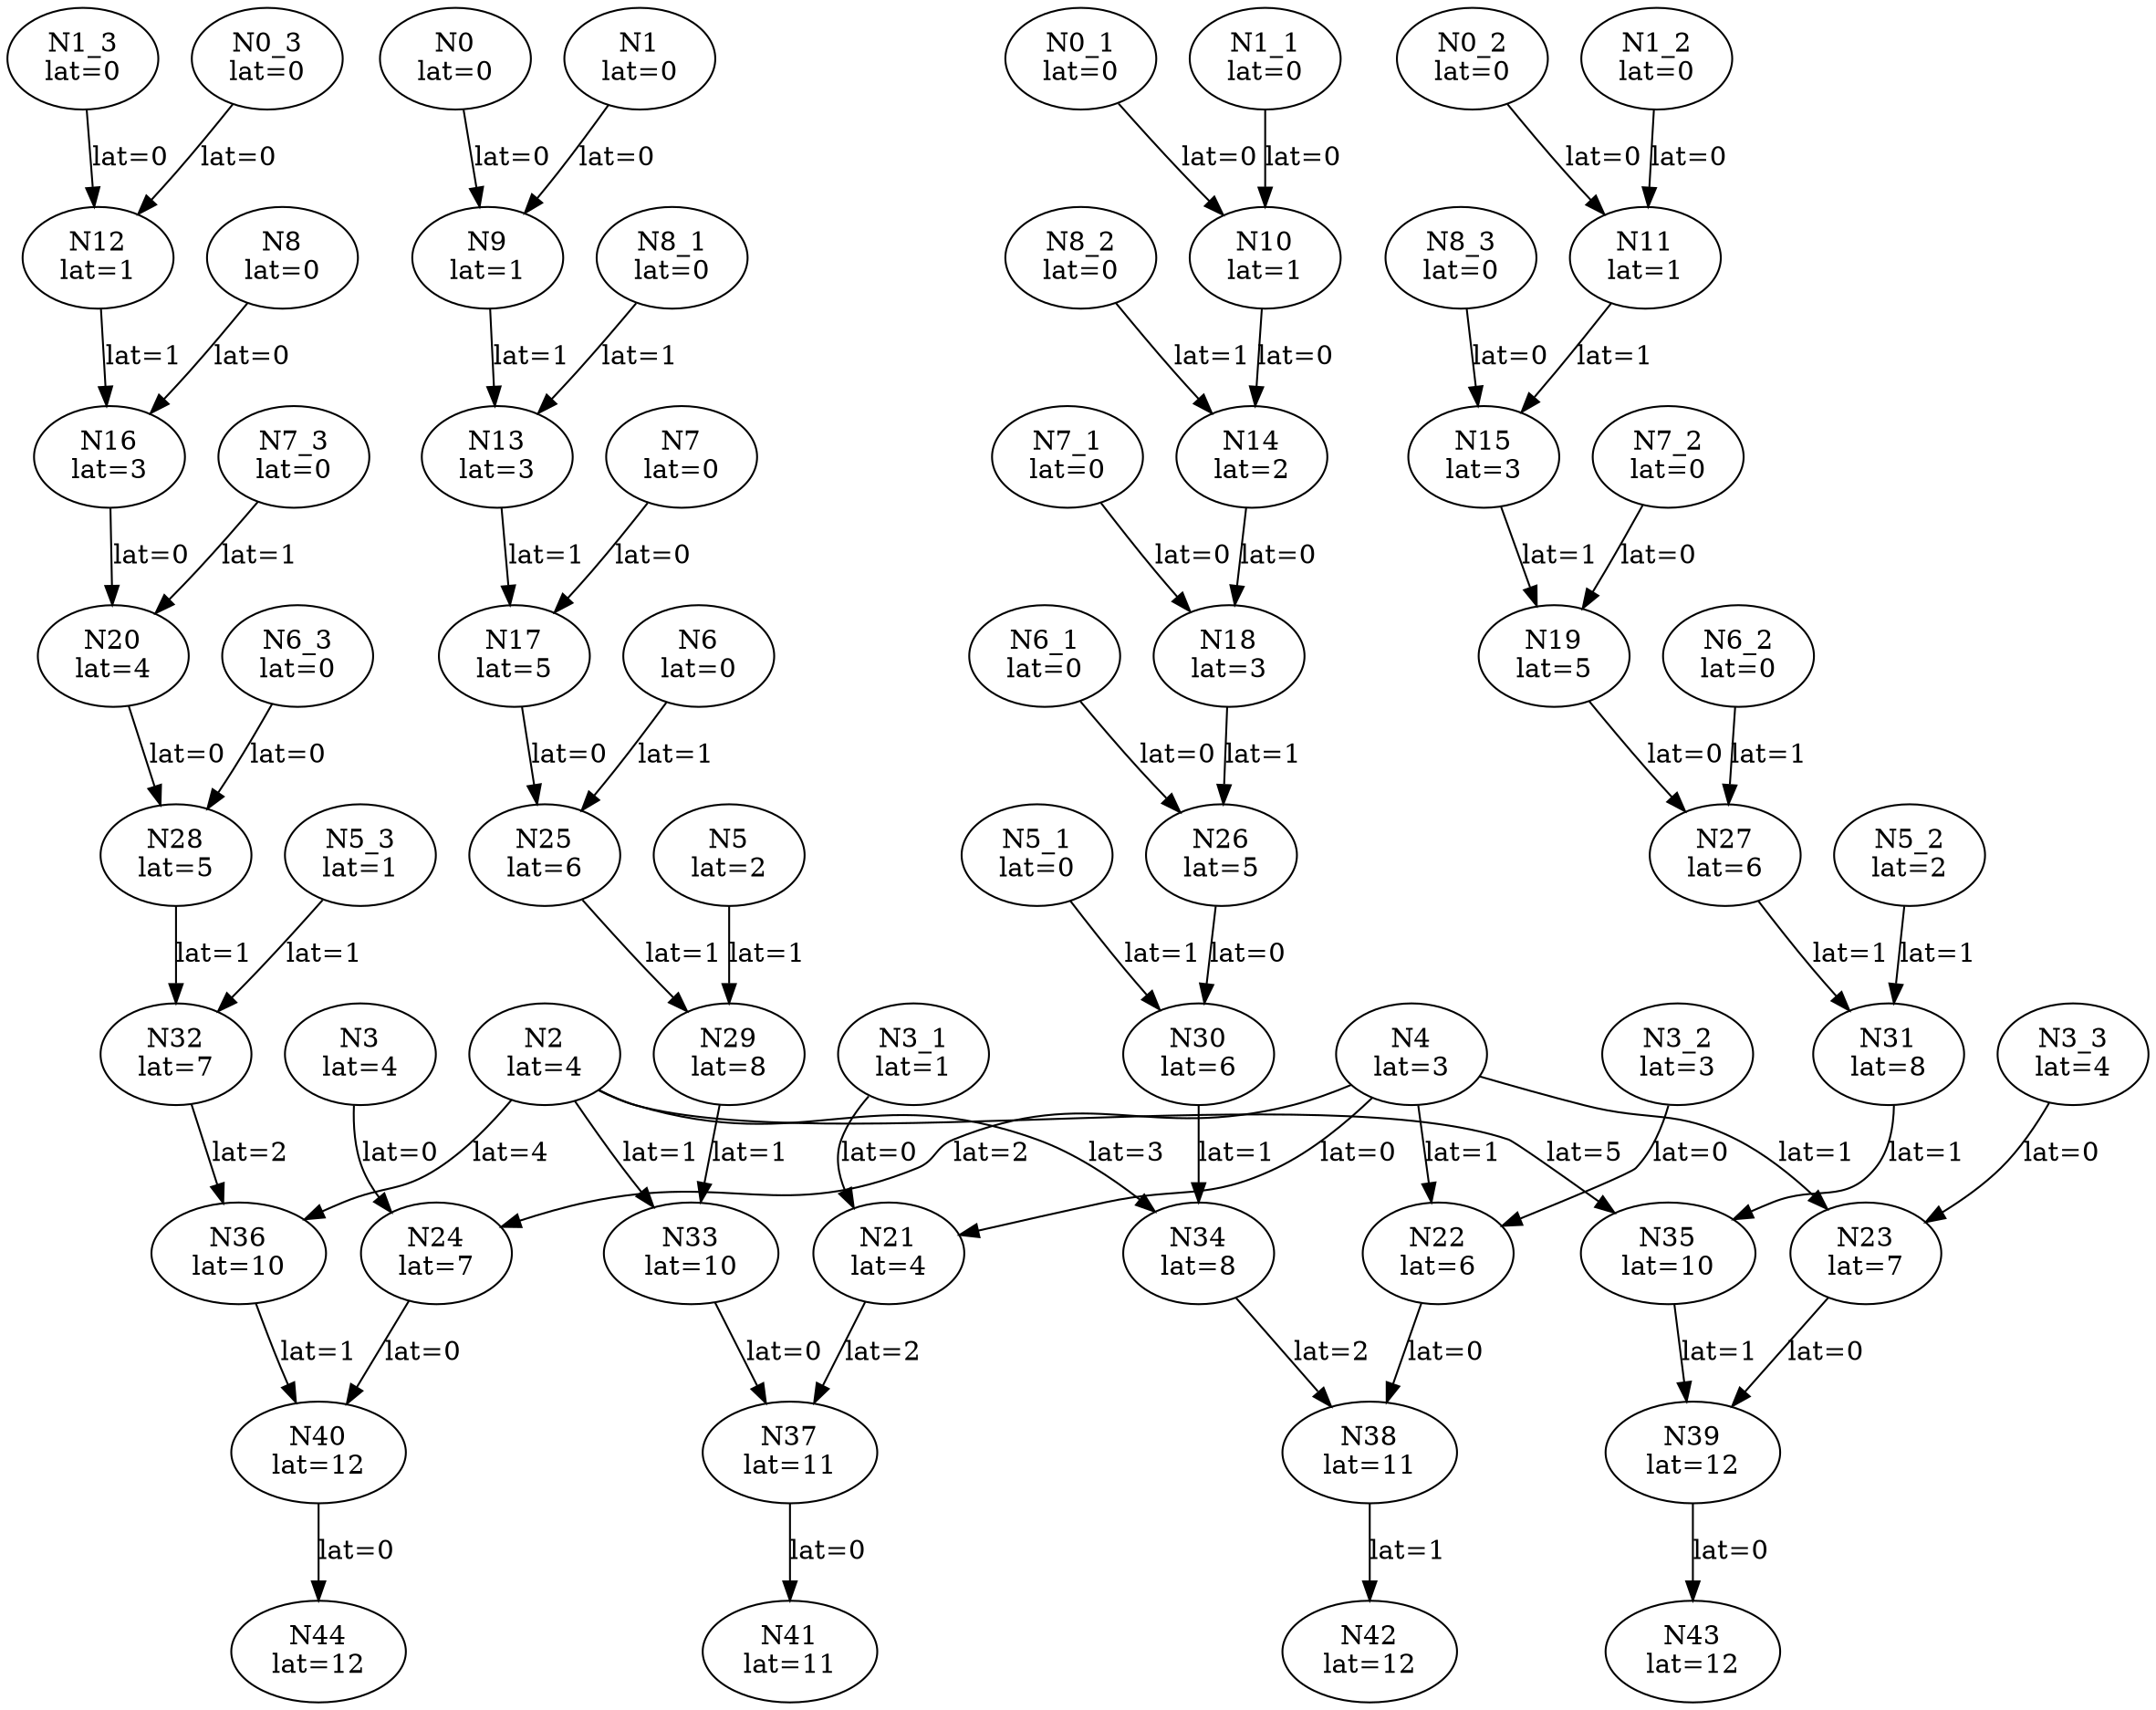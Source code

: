 Digraph G {
"N0"[label = "\N\nlat=0"];
"N0_1"[label = "\N\nlat=0"];
"N0_2"[label = "\N\nlat=0"];
"N0_3"[label = "\N\nlat=0"];
"N1"[label = "\N\nlat=0"];
"N1_1"[label = "\N\nlat=0"];
"N1_2"[label = "\N\nlat=0"];
"N1_3"[label = "\N\nlat=0"];
"N2"[label = "\N\nlat=4"];
"N3"[label = "\N\nlat=4"];
"N3_1"[label = "\N\nlat=1"];
"N3_2"[label = "\N\nlat=3"];
"N3_3"[label = "\N\nlat=4"];
"N4"[label = "\N\nlat=3"];
"N5"[label = "\N\nlat=2"];
"N5_1"[label = "\N\nlat=0"];
"N5_2"[label = "\N\nlat=2"];
"N5_3"[label = "\N\nlat=1"];
"N6"[label = "\N\nlat=0"];
"N6_1"[label = "\N\nlat=0"];
"N6_2"[label = "\N\nlat=0"];
"N6_3"[label = "\N\nlat=0"];
"N7"[label = "\N\nlat=0"];
"N7_1"[label = "\N\nlat=0"];
"N7_2"[label = "\N\nlat=0"];
"N7_3"[label = "\N\nlat=0"];
"N8"[label = "\N\nlat=0"];
"N8_1"[label = "\N\nlat=0"];
"N8_2"[label = "\N\nlat=0"];
"N8_3"[label = "\N\nlat=0"];
"N41"[label = "\N\nlat=11"];
"N37"->"N41"[label = "lat=0"];
"N42"[label = "\N\nlat=12"];
"N38"->"N42"[label = "lat=1"];
"N43"[label = "\N\nlat=12"];
"N39"->"N43"[label = "lat=0"];
"N44"[label = "\N\nlat=12"];
"N40"->"N44"[label = "lat=0"];
"N9"[label = "\N\nlat=1"];
"N0"->"N9"[label = "lat=0"];
"N1"->"N9"[label = "lat=0"];
"N10"[label = "\N\nlat=1"];
"N0_1"->"N10"[label = "lat=0"];
"N1_1"->"N10"[label = "lat=0"];
"N11"[label = "\N\nlat=1"];
"N0_2"->"N11"[label = "lat=0"];
"N1_2"->"N11"[label = "lat=0"];
"N12"[label = "\N\nlat=1"];
"N0_3"->"N12"[label = "lat=0"];
"N1_3"->"N12"[label = "lat=0"];
"N13"[label = "\N\nlat=3"];
"N8_1"->"N13"[label = "lat=1"];
"N9"->"N13"[label = "lat=1"];
"N14"[label = "\N\nlat=2"];
"N8_2"->"N14"[label = "lat=1"];
"N10"->"N14"[label = "lat=0"];
"N15"[label = "\N\nlat=3"];
"N8_3"->"N15"[label = "lat=0"];
"N11"->"N15"[label = "lat=1"];
"N16"[label = "\N\nlat=3"];
"N8"->"N16"[label = "lat=0"];
"N12"->"N16"[label = "lat=1"];
"N17"[label = "\N\nlat=5"];
"N7"->"N17"[label = "lat=0"];
"N13"->"N17"[label = "lat=1"];
"N18"[label = "\N\nlat=3"];
"N7_1"->"N18"[label = "lat=0"];
"N14"->"N18"[label = "lat=0"];
"N19"[label = "\N\nlat=5"];
"N7_2"->"N19"[label = "lat=0"];
"N15"->"N19"[label = "lat=1"];
"N20"[label = "\N\nlat=4"];
"N7_3"->"N20"[label = "lat=1"];
"N16"->"N20"[label = "lat=0"];
"N21"[label = "\N\nlat=4"];
"N3_1"->"N21"[label = "lat=0"];
"N4"->"N21"[label = "lat=0"];
"N22"[label = "\N\nlat=6"];
"N3_2"->"N22"[label = "lat=0"];
"N4"->"N22"[label = "lat=1"];
"N23"[label = "\N\nlat=7"];
"N3_3"->"N23"[label = "lat=0"];
"N4"->"N23"[label = "lat=1"];
"N24"[label = "\N\nlat=7"];
"N3"->"N24"[label = "lat=0"];
"N4"->"N24"[label = "lat=2"];
"N25"[label = "\N\nlat=6"];
"N6"->"N25"[label = "lat=1"];
"N17"->"N25"[label = "lat=0"];
"N26"[label = "\N\nlat=5"];
"N6_1"->"N26"[label = "lat=0"];
"N18"->"N26"[label = "lat=1"];
"N27"[label = "\N\nlat=6"];
"N6_2"->"N27"[label = "lat=1"];
"N19"->"N27"[label = "lat=0"];
"N28"[label = "\N\nlat=5"];
"N6_3"->"N28"[label = "lat=0"];
"N20"->"N28"[label = "lat=0"];
"N29"[label = "\N\nlat=8"];
"N5"->"N29"[label = "lat=1"];
"N25"->"N29"[label = "lat=1"];
"N30"[label = "\N\nlat=6"];
"N5_1"->"N30"[label = "lat=1"];
"N26"->"N30"[label = "lat=0"];
"N31"[label = "\N\nlat=8"];
"N5_2"->"N31"[label = "lat=1"];
"N27"->"N31"[label = "lat=1"];
"N32"[label = "\N\nlat=7"];
"N5_3"->"N32"[label = "lat=1"];
"N28"->"N32"[label = "lat=1"];
"N40"[label = "\N\nlat=12"];
"N24"->"N40"[label = "lat=0"];
"N36"->"N40"[label = "lat=1"];
"N39"[label = "\N\nlat=12"];
"N23"->"N39"[label = "lat=0"];
"N35"->"N39"[label = "lat=1"];
"N38"[label = "\N\nlat=11"];
"N22"->"N38"[label = "lat=0"];
"N34"->"N38"[label = "lat=2"];
"N37"[label = "\N\nlat=11"];
"N21"->"N37"[label = "lat=2"];
"N33"->"N37"[label = "lat=0"];
"N36"[label = "\N\nlat=10"];
"N2"->"N36"[label = "lat=4"];
"N32"->"N36"[label = "lat=2"];
"N35"[label = "\N\nlat=10"];
"N2"->"N35"[label = "lat=5"];
"N31"->"N35"[label = "lat=1"];
"N34"[label = "\N\nlat=8"];
"N2"->"N34"[label = "lat=3"];
"N30"->"N34"[label = "lat=1"];
"N33"[label = "\N\nlat=10"];
"N2"->"N33"[label = "lat=1"];
"N29"->"N33"[label = "lat=1"];
}
